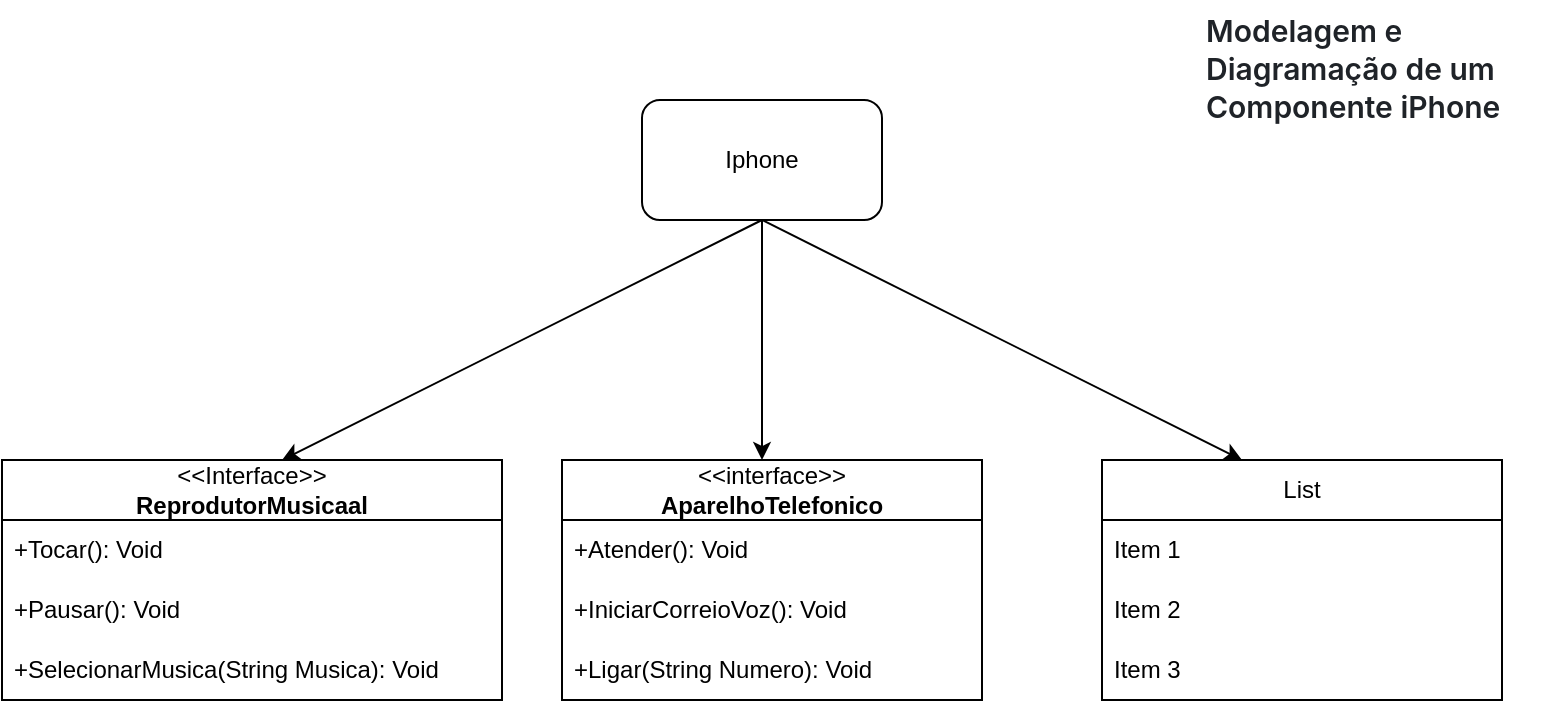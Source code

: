 <mxfile version="24.6.4" type="github">
  <diagram name="Página-1" id="ij6LhBA0T7mIsfwrw2Wj">
    <mxGraphModel dx="1434" dy="754" grid="1" gridSize="10" guides="1" tooltips="1" connect="1" arrows="1" fold="1" page="1" pageScale="1" pageWidth="827" pageHeight="1169" math="0" shadow="0">
      <root>
        <mxCell id="0" />
        <mxCell id="1" parent="0" />
        <mxCell id="fNZCfc2Ud4noCvpmZTsy-1" value="Iphone" style="rounded=1;whiteSpace=wrap;html=1;" vertex="1" parent="1">
          <mxGeometry x="340" y="70" width="120" height="60" as="geometry" />
        </mxCell>
        <mxCell id="fNZCfc2Ud4noCvpmZTsy-6" value="" style="endArrow=classic;html=1;rounded=0;entryX=0.5;entryY=0;entryDx=0;entryDy=0;exitX=0.5;exitY=1;exitDx=0;exitDy=0;" edge="1" parent="1" source="fNZCfc2Ud4noCvpmZTsy-1">
          <mxGeometry width="50" height="50" relative="1" as="geometry">
            <mxPoint x="390" y="140" as="sourcePoint" />
            <mxPoint x="160" y="250" as="targetPoint" />
          </mxGeometry>
        </mxCell>
        <mxCell id="fNZCfc2Ud4noCvpmZTsy-7" value="" style="endArrow=classic;html=1;rounded=0;entryX=0.5;entryY=0;entryDx=0;entryDy=0;exitX=0.5;exitY=1;exitDx=0;exitDy=0;" edge="1" parent="1" source="fNZCfc2Ud4noCvpmZTsy-1">
          <mxGeometry width="50" height="50" relative="1" as="geometry">
            <mxPoint x="410" y="140" as="sourcePoint" />
            <mxPoint x="640" y="250" as="targetPoint" />
          </mxGeometry>
        </mxCell>
        <mxCell id="fNZCfc2Ud4noCvpmZTsy-8" value="" style="endArrow=classic;html=1;rounded=0;entryX=0.5;entryY=0;entryDx=0;entryDy=0;" edge="1" parent="1">
          <mxGeometry width="50" height="50" relative="1" as="geometry">
            <mxPoint x="400" y="130" as="sourcePoint" />
            <mxPoint x="400" y="250" as="targetPoint" />
          </mxGeometry>
        </mxCell>
        <mxCell id="fNZCfc2Ud4noCvpmZTsy-9" value="&amp;lt;&amp;lt;Interface&amp;gt;&amp;gt;&lt;br&gt;&lt;b&gt;ReprodutorMusicaal&lt;/b&gt;" style="swimlane;fontStyle=0;childLayout=stackLayout;horizontal=1;startSize=30;horizontalStack=0;resizeParent=1;resizeParentMax=0;resizeLast=0;collapsible=1;marginBottom=0;whiteSpace=wrap;html=1;" vertex="1" parent="1">
          <mxGeometry x="20" y="250" width="250" height="120" as="geometry" />
        </mxCell>
        <mxCell id="fNZCfc2Ud4noCvpmZTsy-10" value="+Tocar(): Void" style="text;strokeColor=none;fillColor=none;align=left;verticalAlign=middle;spacingLeft=4;spacingRight=4;overflow=hidden;points=[[0,0.5],[1,0.5]];portConstraint=eastwest;rotatable=0;whiteSpace=wrap;html=1;" vertex="1" parent="fNZCfc2Ud4noCvpmZTsy-9">
          <mxGeometry y="30" width="250" height="30" as="geometry" />
        </mxCell>
        <mxCell id="fNZCfc2Ud4noCvpmZTsy-11" value="+Pausar(): Void" style="text;strokeColor=none;fillColor=none;align=left;verticalAlign=middle;spacingLeft=4;spacingRight=4;overflow=hidden;points=[[0,0.5],[1,0.5]];portConstraint=eastwest;rotatable=0;whiteSpace=wrap;html=1;" vertex="1" parent="fNZCfc2Ud4noCvpmZTsy-9">
          <mxGeometry y="60" width="250" height="30" as="geometry" />
        </mxCell>
        <mxCell id="fNZCfc2Ud4noCvpmZTsy-12" value="+SelecionarMusica(String Musica): Void" style="text;strokeColor=none;fillColor=none;align=left;verticalAlign=middle;spacingLeft=4;spacingRight=4;overflow=hidden;points=[[0,0.5],[1,0.5]];portConstraint=eastwest;rotatable=0;whiteSpace=wrap;html=1;" vertex="1" parent="fNZCfc2Ud4noCvpmZTsy-9">
          <mxGeometry y="90" width="250" height="30" as="geometry" />
        </mxCell>
        <mxCell id="fNZCfc2Ud4noCvpmZTsy-13" value="List" style="swimlane;fontStyle=0;childLayout=stackLayout;horizontal=1;startSize=30;horizontalStack=0;resizeParent=1;resizeParentMax=0;resizeLast=0;collapsible=1;marginBottom=0;whiteSpace=wrap;html=1;" vertex="1" parent="1">
          <mxGeometry x="570" y="250" width="200" height="120" as="geometry" />
        </mxCell>
        <mxCell id="fNZCfc2Ud4noCvpmZTsy-14" value="Item 1" style="text;strokeColor=none;fillColor=none;align=left;verticalAlign=middle;spacingLeft=4;spacingRight=4;overflow=hidden;points=[[0,0.5],[1,0.5]];portConstraint=eastwest;rotatable=0;whiteSpace=wrap;html=1;" vertex="1" parent="fNZCfc2Ud4noCvpmZTsy-13">
          <mxGeometry y="30" width="200" height="30" as="geometry" />
        </mxCell>
        <mxCell id="fNZCfc2Ud4noCvpmZTsy-15" value="Item 2" style="text;strokeColor=none;fillColor=none;align=left;verticalAlign=middle;spacingLeft=4;spacingRight=4;overflow=hidden;points=[[0,0.5],[1,0.5]];portConstraint=eastwest;rotatable=0;whiteSpace=wrap;html=1;" vertex="1" parent="fNZCfc2Ud4noCvpmZTsy-13">
          <mxGeometry y="60" width="200" height="30" as="geometry" />
        </mxCell>
        <mxCell id="fNZCfc2Ud4noCvpmZTsy-16" value="Item 3" style="text;strokeColor=none;fillColor=none;align=left;verticalAlign=middle;spacingLeft=4;spacingRight=4;overflow=hidden;points=[[0,0.5],[1,0.5]];portConstraint=eastwest;rotatable=0;whiteSpace=wrap;html=1;" vertex="1" parent="fNZCfc2Ud4noCvpmZTsy-13">
          <mxGeometry y="90" width="200" height="30" as="geometry" />
        </mxCell>
        <mxCell id="fNZCfc2Ud4noCvpmZTsy-17" value="&amp;lt;&amp;lt;interface&amp;gt;&amp;gt;&lt;br&gt;&lt;b&gt;AparelhoTelefonico&lt;/b&gt;" style="swimlane;fontStyle=0;childLayout=stackLayout;horizontal=1;startSize=30;horizontalStack=0;resizeParent=1;resizeParentMax=0;resizeLast=0;collapsible=1;marginBottom=0;whiteSpace=wrap;html=1;" vertex="1" parent="1">
          <mxGeometry x="300" y="250" width="210" height="120" as="geometry" />
        </mxCell>
        <mxCell id="fNZCfc2Ud4noCvpmZTsy-18" value="+Atender(): Void" style="text;strokeColor=none;fillColor=none;align=left;verticalAlign=middle;spacingLeft=4;spacingRight=4;overflow=hidden;points=[[0,0.5],[1,0.5]];portConstraint=eastwest;rotatable=0;whiteSpace=wrap;html=1;" vertex="1" parent="fNZCfc2Ud4noCvpmZTsy-17">
          <mxGeometry y="30" width="210" height="30" as="geometry" />
        </mxCell>
        <mxCell id="fNZCfc2Ud4noCvpmZTsy-19" value="+IniciarCorreioVoz(): Void" style="text;strokeColor=none;fillColor=none;align=left;verticalAlign=middle;spacingLeft=4;spacingRight=4;overflow=hidden;points=[[0,0.5],[1,0.5]];portConstraint=eastwest;rotatable=0;whiteSpace=wrap;html=1;" vertex="1" parent="fNZCfc2Ud4noCvpmZTsy-17">
          <mxGeometry y="60" width="210" height="30" as="geometry" />
        </mxCell>
        <mxCell id="fNZCfc2Ud4noCvpmZTsy-20" value="+Ligar(String Numero): Void" style="text;strokeColor=none;fillColor=none;align=left;verticalAlign=middle;spacingLeft=4;spacingRight=4;overflow=hidden;points=[[0,0.5],[1,0.5]];portConstraint=eastwest;rotatable=0;whiteSpace=wrap;html=1;" vertex="1" parent="fNZCfc2Ud4noCvpmZTsy-17">
          <mxGeometry y="90" width="210" height="30" as="geometry" />
        </mxCell>
        <mxCell id="fNZCfc2Ud4noCvpmZTsy-21" value="&lt;h3 style=&quot;--tw-border-spacing-x: 0; --tw-border-spacing-y: 0; --tw-translate-x: 0; --tw-translate-y: 0; --tw-rotate: 0; --tw-skew-x: 0; --tw-skew-y: 0; --tw-scale-x: 1; --tw-scale-y: 1; --tw-pan-x: ; --tw-pan-y: ; --tw-pinch-zoom: ; --tw-scroll-snap-strictness: proximity; --tw-ordinal: ; --tw-slashed-zero: ; --tw-numeric-figure: ; --tw-numeric-spacing: ; --tw-numeric-fraction: ; --tw-ring-inset: ; --tw-ring-offset-width: 0px; --tw-ring-offset-color: #fff; --tw-ring-color: rgb(59 130 246 / .5); --tw-ring-offset-shadow: 0 0 #0000; --tw-ring-shadow: 0 0 #0000; --tw-shadow: 0 0 #0000; --tw-shadow-colored: 0 0 #0000; --tw-blur: ; --tw-brightness: ; --tw-contrast: ; --tw-grayscale: ; --tw-hue-rotate: ; --tw-invert: ; --tw-saturate: ; --tw-sepia: ; --tw-drop-shadow: ; --tw-backdrop-blur: ; --tw-backdrop-brightness: ; --tw-backdrop-contrast: ; --tw-backdrop-grayscale: ; --tw-backdrop-hue-rotate: ; --tw-backdrop-invert: ; --tw-backdrop-opacity: ; --tw-backdrop-saturate: ; --tw-backdrop-sepia: ; box-sizing: border-box; margin-top: var(--base-size-24); margin-bottom: var(--base-size-16); font-size: 1.25em; font-weight: var(--base-text-weight-semibold, 600); line-height: 1.25; color: rgb(31, 35, 40); font-family: -apple-system, BlinkMacSystemFont, &amp;quot;Segoe UI&amp;quot;, &amp;quot;Noto Sans&amp;quot;, Helvetica, Arial, sans-serif, &amp;quot;Apple Color Emoji&amp;quot;, &amp;quot;Segoe UI Emoji&amp;quot;; background-color: rgb(255, 255, 255);&quot; dir=&quot;auto&quot; class=&quot;heading-element&quot; tabindex=&quot;-1&quot;&gt;Modelagem e Diagramação de um Componente iPhone&lt;/h3&gt;" style="text;html=1;whiteSpace=wrap;overflow=hidden;rounded=0;" vertex="1" parent="1">
          <mxGeometry x="620" y="20" width="180" height="120" as="geometry" />
        </mxCell>
      </root>
    </mxGraphModel>
  </diagram>
</mxfile>

